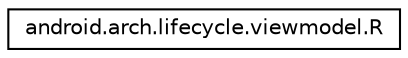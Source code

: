 digraph "Graphical Class Hierarchy"
{
 // LATEX_PDF_SIZE
  edge [fontname="Helvetica",fontsize="10",labelfontname="Helvetica",labelfontsize="10"];
  node [fontname="Helvetica",fontsize="10",shape=record];
  rankdir="LR";
  Node0 [label="android.arch.lifecycle.viewmodel.R",height=0.2,width=0.4,color="black", fillcolor="white", style="filled",URL="$classandroid_1_1arch_1_1lifecycle_1_1viewmodel_1_1_r.html",tooltip=" "];
}
